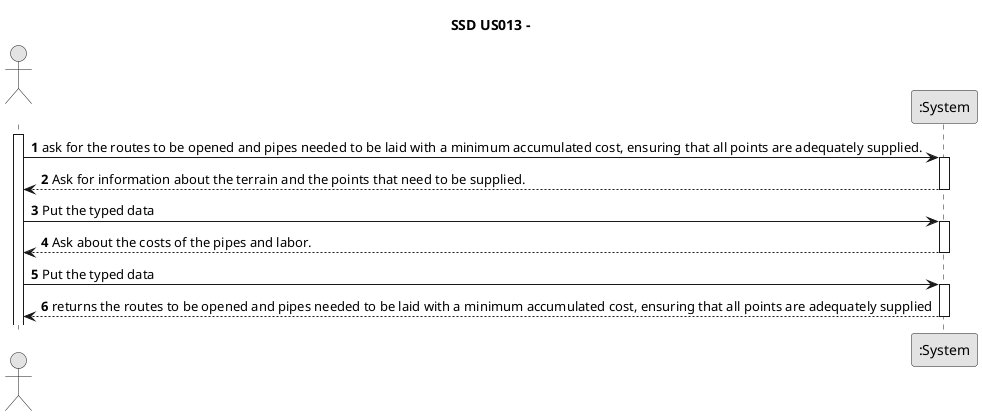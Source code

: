 @startuml
skinparam monochrome true
skinparam packageStyle rectangle
skinparam shadowing false

title SSD US013 -

autonumber

actor " " as Employee
participant ":System" as System

activate Employee

    Employee -> System : ask for the routes to be opened and pipes needed to be laid with a minimum accumulated cost, ensuring that all points are adequately supplied.
    activate System

        System --> Employee : Ask for information about the terrain and the points that need to be supplied.
    deactivate System

    Employee -> System : Put the typed data
    activate System

            System --> Employee : Ask about the costs of the pipes and labor.
    deactivate System

    Employee -> System : Put the typed data
    activate System

        System --> Employee : returns the routes to be opened and pipes needed to be laid with a minimum accumulated cost, ensuring that all points are adequately supplied
    deactivate System

@enduml